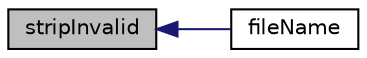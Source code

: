 digraph "stripInvalid"
{
  bgcolor="transparent";
  edge [fontname="Helvetica",fontsize="10",labelfontname="Helvetica",labelfontsize="10"];
  node [fontname="Helvetica",fontsize="10",shape=record];
  rankdir="LR";
  Node1 [label="stripInvalid",height=0.2,width=0.4,color="black", fillcolor="grey75", style="filled" fontcolor="black"];
  Node1 -> Node2 [dir="back",color="midnightblue",fontsize="10",style="solid",fontname="Helvetica"];
  Node2 [label="fileName",height=0.2,width=0.4,color="black",URL="$classFoam_1_1fileName.html#adc2b606f965f561e6d6b10affb21e09d",tooltip="Move construct from string. "];
}

